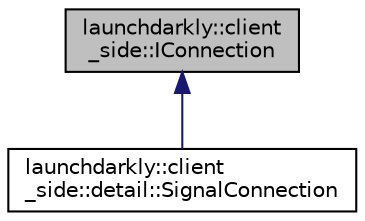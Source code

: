 digraph "launchdarkly::client_side::IConnection"
{
 // LATEX_PDF_SIZE
  edge [fontname="Helvetica",fontsize="10",labelfontname="Helvetica",labelfontsize="10"];
  node [fontname="Helvetica",fontsize="10",shape=record];
  Node1 [label="launchdarkly::client\l_side::IConnection",height=0.2,width=0.4,color="black", fillcolor="grey75", style="filled", fontcolor="black",tooltip=" "];
  Node1 -> Node2 [dir="back",color="midnightblue",fontsize="10",style="solid",fontname="Helvetica"];
  Node2 [label="launchdarkly::client\l_side::detail::SignalConnection",height=0.2,width=0.4,color="black", fillcolor="white", style="filled",URL="$classlaunchdarkly_1_1client__side_1_1detail_1_1SignalConnection.html",tooltip=" "];
}
